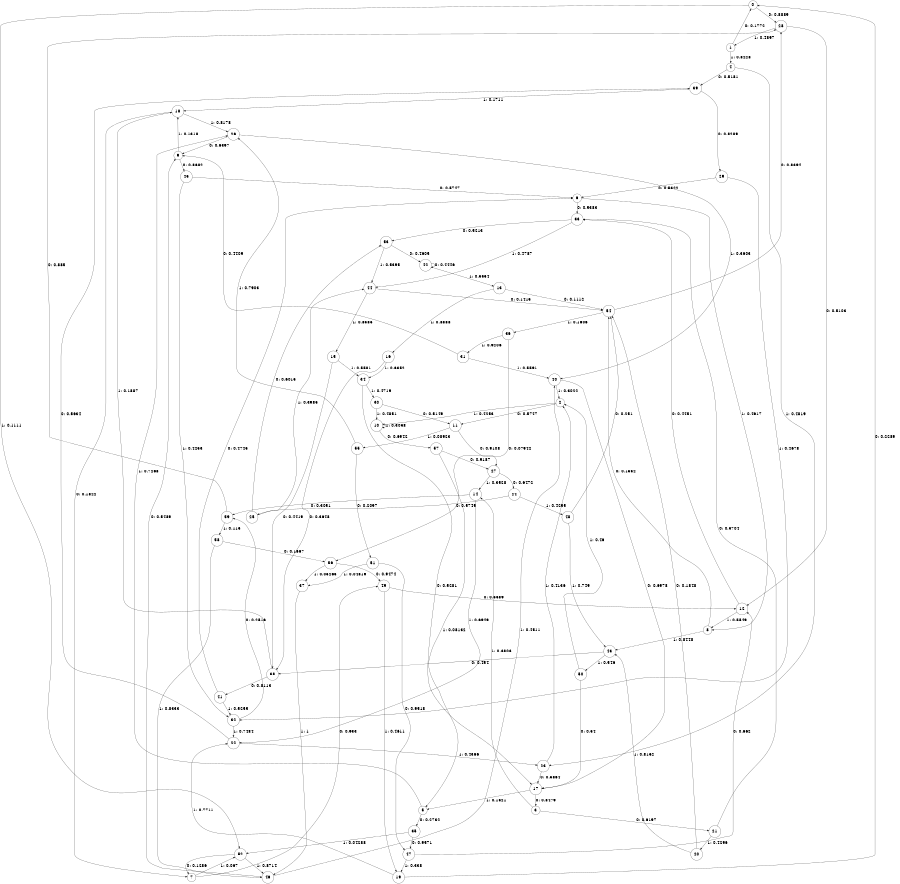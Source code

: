 digraph "ch10randomL9" {
size = "6,8.5";
ratio = "fill";
node [shape = circle];
node [fontsize = 24];
edge [fontsize = 24];
0 -> 28 [label = "0: 0.8889   "];
0 -> 52 [label = "1: 0.1111   "];
1 -> 0 [label = "0: 0.1772   "];
1 -> 4 [label = "1: 0.8228   "];
2 -> 11 [label = "0: 0.5747   "];
2 -> 10 [label = "1: 0.4253   "];
3 -> 21 [label = "0: 0.6197   "];
3 -> 14 [label = "1: 0.3803   "];
4 -> 39 [label = "0: 0.5181   "];
4 -> 23 [label = "1: 0.4819   "];
5 -> 35 [label = "0: 0.2732   "];
5 -> 26 [label = "1: 0.7268   "];
6 -> 33 [label = "0: 0.5383   "];
6 -> 8 [label = "1: 0.4617   "];
7 -> 49 [label = "0: 0.933    "];
7 -> 52 [label = "1: 0.067    "];
8 -> 54 [label = "0: 0.1552   "];
8 -> 43 [label = "1: 0.8448   "];
9 -> 45 [label = "0: 0.8682   "];
9 -> 18 [label = "1: 0.1318   "];
10 -> 57 [label = "0: 0.6942   "];
10 -> 10 [label = "1: 0.3058   "];
11 -> 27 [label = "0: 0.9108   "];
11 -> 55 [label = "1: 0.08923  "];
12 -> 33 [label = "0: 0.4451   "];
12 -> 8 [label = "1: 0.5549   "];
13 -> 54 [label = "0: 0.1112   "];
13 -> 16 [label = "1: 0.8888   "];
14 -> 59 [label = "0: 0.3051   "];
14 -> 22 [label = "1: 0.6949   "];
15 -> 38 [label = "0: 0.4419   "];
15 -> 34 [label = "1: 0.5581   "];
16 -> 38 [label = "0: 0.3648   "];
16 -> 34 [label = "1: 0.6352   "];
17 -> 3 [label = "0: 0.8479   "];
17 -> 5 [label = "1: 0.1521   "];
18 -> 7 [label = "0: 0.1822   "];
18 -> 26 [label = "1: 0.8178   "];
19 -> 0 [label = "0: 0.2289   "];
19 -> 22 [label = "1: 0.7711   "];
20 -> 54 [label = "0: 0.1848   "];
20 -> 43 [label = "1: 0.8152   "];
21 -> 33 [label = "0: 0.5704   "];
21 -> 20 [label = "1: 0.4296   "];
22 -> 39 [label = "0: 0.5634   "];
22 -> 23 [label = "1: 0.4366   "];
23 -> 17 [label = "0: 0.5864   "];
23 -> 2 [label = "1: 0.4136   "];
24 -> 25 [label = "0: 0.5745   "];
24 -> 48 [label = "1: 0.4255   "];
25 -> 53 [label = "0: 0.6015   "];
25 -> 44 [label = "1: 0.3985   "];
26 -> 9 [label = "0: 0.6397   "];
26 -> 40 [label = "1: 0.3603   "];
27 -> 24 [label = "0: 0.6472   "];
27 -> 14 [label = "1: 0.3528   "];
28 -> 12 [label = "0: 0.5103   "];
28 -> 1 [label = "1: 0.4897   "];
29 -> 6 [label = "0: 0.5322   "];
29 -> 32 [label = "1: 0.4678   "];
30 -> 11 [label = "0: 0.5149   "];
30 -> 10 [label = "1: 0.4851   "];
31 -> 9 [label = "0: 0.4409   "];
31 -> 40 [label = "1: 0.5591   "];
32 -> 59 [label = "0: 0.2516   "];
32 -> 22 [label = "1: 0.7484   "];
33 -> 53 [label = "0: 0.5213   "];
33 -> 44 [label = "1: 0.4787   "];
34 -> 17 [label = "0: 0.5281   "];
34 -> 30 [label = "1: 0.4719   "];
35 -> 47 [label = "0: 0.9571   "];
35 -> 52 [label = "1: 0.04288  "];
36 -> 56 [label = "0: 0.07942  "];
36 -> 31 [label = "1: 0.9206   "];
37 -> 46 [label = "1: 1        "];
38 -> 41 [label = "0: 0.8113   "];
38 -> 18 [label = "1: 0.1887   "];
39 -> 29 [label = "0: 0.8289   "];
39 -> 18 [label = "1: 0.1711   "];
40 -> 17 [label = "0: 0.6978   "];
40 -> 2 [label = "1: 0.3022   "];
41 -> 6 [label = "0: 0.4745   "];
41 -> 32 [label = "1: 0.5255   "];
42 -> 42 [label = "0: 0.4446   "];
42 -> 13 [label = "1: 0.5554   "];
43 -> 38 [label = "0: 0.454    "];
43 -> 50 [label = "1: 0.546    "];
44 -> 54 [label = "0: 0.1415   "];
44 -> 15 [label = "1: 0.8585   "];
45 -> 6 [label = "0: 0.5747   "];
45 -> 32 [label = "1: 0.4253   "];
46 -> 9 [label = "0: 0.5489   "];
46 -> 40 [label = "1: 0.4511   "];
47 -> 12 [label = "0: 0.662    "];
47 -> 19 [label = "1: 0.338    "];
48 -> 54 [label = "0: 0.251    "];
48 -> 43 [label = "1: 0.749    "];
49 -> 12 [label = "0: 0.5389   "];
49 -> 19 [label = "1: 0.4611   "];
50 -> 17 [label = "0: 0.54     "];
50 -> 2 [label = "1: 0.46     "];
51 -> 47 [label = "0: 0.9518   "];
51 -> 37 [label = "1: 0.04819  "];
52 -> 7 [label = "0: 0.1286   "];
52 -> 46 [label = "1: 0.8714   "];
53 -> 42 [label = "0: 0.4605   "];
53 -> 44 [label = "1: 0.5395   "];
54 -> 28 [label = "0: 0.8394   "];
54 -> 36 [label = "1: 0.1606   "];
55 -> 51 [label = "0: 0.2097   "];
55 -> 26 [label = "1: 0.7903   "];
56 -> 49 [label = "0: 0.9474   "];
56 -> 37 [label = "1: 0.05263  "];
57 -> 27 [label = "0: 0.9187   "];
57 -> 5 [label = "1: 0.08132  "];
58 -> 56 [label = "0: 0.1667   "];
58 -> 46 [label = "1: 0.8333   "];
59 -> 28 [label = "0: 0.885    "];
59 -> 58 [label = "1: 0.115    "];
}